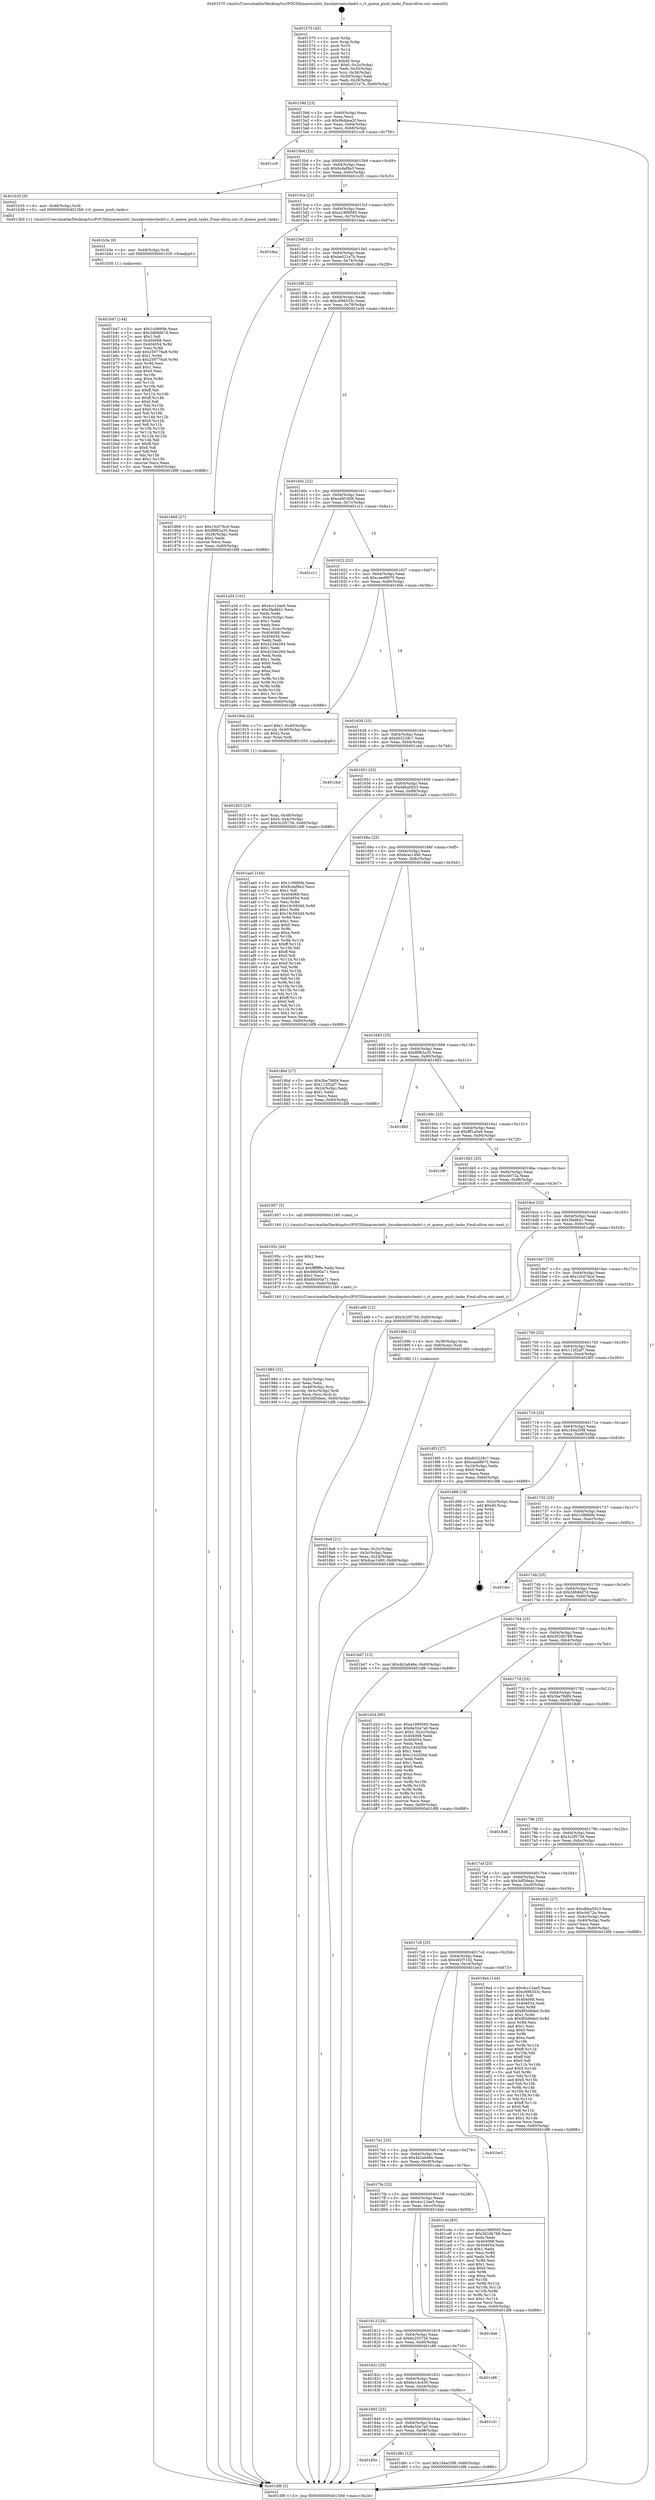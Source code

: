 digraph "0x401570" {
  label = "0x401570 (/mnt/c/Users/mathe/Desktop/tcc/POCII/binaries/extr_linuxkernelschedrt.c_rt_queue_push_tasks_Final-ollvm.out::main(0))"
  labelloc = "t"
  node[shape=record]

  Entry [label="",width=0.3,height=0.3,shape=circle,fillcolor=black,style=filled]
  "0x40159d" [label="{
     0x40159d [23]\l
     | [instrs]\l
     &nbsp;&nbsp;0x40159d \<+3\>: mov -0x60(%rbp),%eax\l
     &nbsp;&nbsp;0x4015a0 \<+2\>: mov %eax,%ecx\l
     &nbsp;&nbsp;0x4015a2 \<+6\>: sub $0x96ddea2f,%ecx\l
     &nbsp;&nbsp;0x4015a8 \<+3\>: mov %eax,-0x64(%rbp)\l
     &nbsp;&nbsp;0x4015ab \<+3\>: mov %ecx,-0x68(%rbp)\l
     &nbsp;&nbsp;0x4015ae \<+6\>: je 0000000000401cc9 \<main+0x759\>\l
  }"]
  "0x401cc9" [label="{
     0x401cc9\l
  }", style=dashed]
  "0x4015b4" [label="{
     0x4015b4 [22]\l
     | [instrs]\l
     &nbsp;&nbsp;0x4015b4 \<+5\>: jmp 00000000004015b9 \<main+0x49\>\l
     &nbsp;&nbsp;0x4015b9 \<+3\>: mov -0x64(%rbp),%eax\l
     &nbsp;&nbsp;0x4015bc \<+5\>: sub $0x9cdaf9a3,%eax\l
     &nbsp;&nbsp;0x4015c1 \<+3\>: mov %eax,-0x6c(%rbp)\l
     &nbsp;&nbsp;0x4015c4 \<+6\>: je 0000000000401b35 \<main+0x5c5\>\l
  }"]
  Exit [label="",width=0.3,height=0.3,shape=circle,fillcolor=black,style=filled,peripheries=2]
  "0x401b35" [label="{
     0x401b35 [9]\l
     | [instrs]\l
     &nbsp;&nbsp;0x401b35 \<+4\>: mov -0x48(%rbp),%rdi\l
     &nbsp;&nbsp;0x401b39 \<+5\>: call 00000000004013b0 \<rt_queue_push_tasks\>\l
     | [calls]\l
     &nbsp;&nbsp;0x4013b0 \{1\} (/mnt/c/Users/mathe/Desktop/tcc/POCII/binaries/extr_linuxkernelschedrt.c_rt_queue_push_tasks_Final-ollvm.out::rt_queue_push_tasks)\l
  }"]
  "0x4015ca" [label="{
     0x4015ca [22]\l
     | [instrs]\l
     &nbsp;&nbsp;0x4015ca \<+5\>: jmp 00000000004015cf \<main+0x5f\>\l
     &nbsp;&nbsp;0x4015cf \<+3\>: mov -0x64(%rbp),%eax\l
     &nbsp;&nbsp;0x4015d2 \<+5\>: sub $0xa1999585,%eax\l
     &nbsp;&nbsp;0x4015d7 \<+3\>: mov %eax,-0x70(%rbp)\l
     &nbsp;&nbsp;0x4015da \<+6\>: je 0000000000401dea \<main+0x87a\>\l
  }"]
  "0x40185e" [label="{
     0x40185e\l
  }", style=dashed]
  "0x401dea" [label="{
     0x401dea\l
  }", style=dashed]
  "0x4015e0" [label="{
     0x4015e0 [22]\l
     | [instrs]\l
     &nbsp;&nbsp;0x4015e0 \<+5\>: jmp 00000000004015e5 \<main+0x75\>\l
     &nbsp;&nbsp;0x4015e5 \<+3\>: mov -0x64(%rbp),%eax\l
     &nbsp;&nbsp;0x4015e8 \<+5\>: sub $0xbe021e7b,%eax\l
     &nbsp;&nbsp;0x4015ed \<+3\>: mov %eax,-0x74(%rbp)\l
     &nbsp;&nbsp;0x4015f0 \<+6\>: je 0000000000401868 \<main+0x2f8\>\l
  }"]
  "0x401d8c" [label="{
     0x401d8c [12]\l
     | [instrs]\l
     &nbsp;&nbsp;0x401d8c \<+7\>: movl $0x184a35f8,-0x60(%rbp)\l
     &nbsp;&nbsp;0x401d93 \<+5\>: jmp 0000000000401df8 \<main+0x888\>\l
  }"]
  "0x401868" [label="{
     0x401868 [27]\l
     | [instrs]\l
     &nbsp;&nbsp;0x401868 \<+5\>: mov $0x10c076cd,%eax\l
     &nbsp;&nbsp;0x40186d \<+5\>: mov $0xf9f82a35,%ecx\l
     &nbsp;&nbsp;0x401872 \<+3\>: mov -0x28(%rbp),%edx\l
     &nbsp;&nbsp;0x401875 \<+3\>: cmp $0x2,%edx\l
     &nbsp;&nbsp;0x401878 \<+3\>: cmovne %ecx,%eax\l
     &nbsp;&nbsp;0x40187b \<+3\>: mov %eax,-0x60(%rbp)\l
     &nbsp;&nbsp;0x40187e \<+5\>: jmp 0000000000401df8 \<main+0x888\>\l
  }"]
  "0x4015f6" [label="{
     0x4015f6 [22]\l
     | [instrs]\l
     &nbsp;&nbsp;0x4015f6 \<+5\>: jmp 00000000004015fb \<main+0x8b\>\l
     &nbsp;&nbsp;0x4015fb \<+3\>: mov -0x64(%rbp),%eax\l
     &nbsp;&nbsp;0x4015fe \<+5\>: sub $0xc698333c,%eax\l
     &nbsp;&nbsp;0x401603 \<+3\>: mov %eax,-0x78(%rbp)\l
     &nbsp;&nbsp;0x401606 \<+6\>: je 0000000000401a34 \<main+0x4c4\>\l
  }"]
  "0x401df8" [label="{
     0x401df8 [5]\l
     | [instrs]\l
     &nbsp;&nbsp;0x401df8 \<+5\>: jmp 000000000040159d \<main+0x2d\>\l
  }"]
  "0x401570" [label="{
     0x401570 [45]\l
     | [instrs]\l
     &nbsp;&nbsp;0x401570 \<+1\>: push %rbp\l
     &nbsp;&nbsp;0x401571 \<+3\>: mov %rsp,%rbp\l
     &nbsp;&nbsp;0x401574 \<+2\>: push %r15\l
     &nbsp;&nbsp;0x401576 \<+2\>: push %r14\l
     &nbsp;&nbsp;0x401578 \<+2\>: push %r12\l
     &nbsp;&nbsp;0x40157a \<+1\>: push %rbx\l
     &nbsp;&nbsp;0x40157b \<+7\>: sub $0xd0,%rsp\l
     &nbsp;&nbsp;0x401582 \<+7\>: movl $0x0,-0x2c(%rbp)\l
     &nbsp;&nbsp;0x401589 \<+3\>: mov %edi,-0x30(%rbp)\l
     &nbsp;&nbsp;0x40158c \<+4\>: mov %rsi,-0x38(%rbp)\l
     &nbsp;&nbsp;0x401590 \<+3\>: mov -0x30(%rbp),%edi\l
     &nbsp;&nbsp;0x401593 \<+3\>: mov %edi,-0x28(%rbp)\l
     &nbsp;&nbsp;0x401596 \<+7\>: movl $0xbe021e7b,-0x60(%rbp)\l
  }"]
  "0x401845" [label="{
     0x401845 [25]\l
     | [instrs]\l
     &nbsp;&nbsp;0x401845 \<+5\>: jmp 000000000040184a \<main+0x2da\>\l
     &nbsp;&nbsp;0x40184a \<+3\>: mov -0x64(%rbp),%eax\l
     &nbsp;&nbsp;0x40184d \<+5\>: sub $0x6e32e7a0,%eax\l
     &nbsp;&nbsp;0x401852 \<+6\>: mov %eax,-0xd8(%rbp)\l
     &nbsp;&nbsp;0x401858 \<+6\>: je 0000000000401d8c \<main+0x81c\>\l
  }"]
  "0x401a34" [label="{
     0x401a34 [101]\l
     | [instrs]\l
     &nbsp;&nbsp;0x401a34 \<+5\>: mov $0x4cc12ae5,%eax\l
     &nbsp;&nbsp;0x401a39 \<+5\>: mov $0x3fad641,%ecx\l
     &nbsp;&nbsp;0x401a3e \<+2\>: xor %edx,%edx\l
     &nbsp;&nbsp;0x401a40 \<+3\>: mov -0x4c(%rbp),%esi\l
     &nbsp;&nbsp;0x401a43 \<+3\>: sub $0x1,%edx\l
     &nbsp;&nbsp;0x401a46 \<+2\>: sub %edx,%esi\l
     &nbsp;&nbsp;0x401a48 \<+3\>: mov %esi,-0x4c(%rbp)\l
     &nbsp;&nbsp;0x401a4b \<+7\>: mov 0x404068,%edx\l
     &nbsp;&nbsp;0x401a52 \<+7\>: mov 0x404054,%esi\l
     &nbsp;&nbsp;0x401a59 \<+2\>: mov %edx,%edi\l
     &nbsp;&nbsp;0x401a5b \<+6\>: add $0x423de284,%edi\l
     &nbsp;&nbsp;0x401a61 \<+3\>: sub $0x1,%edi\l
     &nbsp;&nbsp;0x401a64 \<+6\>: sub $0x423de284,%edi\l
     &nbsp;&nbsp;0x401a6a \<+3\>: imul %edi,%edx\l
     &nbsp;&nbsp;0x401a6d \<+3\>: and $0x1,%edx\l
     &nbsp;&nbsp;0x401a70 \<+3\>: cmp $0x0,%edx\l
     &nbsp;&nbsp;0x401a73 \<+4\>: sete %r8b\l
     &nbsp;&nbsp;0x401a77 \<+3\>: cmp $0xa,%esi\l
     &nbsp;&nbsp;0x401a7a \<+4\>: setl %r9b\l
     &nbsp;&nbsp;0x401a7e \<+3\>: mov %r8b,%r10b\l
     &nbsp;&nbsp;0x401a81 \<+3\>: and %r9b,%r10b\l
     &nbsp;&nbsp;0x401a84 \<+3\>: xor %r9b,%r8b\l
     &nbsp;&nbsp;0x401a87 \<+3\>: or %r8b,%r10b\l
     &nbsp;&nbsp;0x401a8a \<+4\>: test $0x1,%r10b\l
     &nbsp;&nbsp;0x401a8e \<+3\>: cmovne %ecx,%eax\l
     &nbsp;&nbsp;0x401a91 \<+3\>: mov %eax,-0x60(%rbp)\l
     &nbsp;&nbsp;0x401a94 \<+5\>: jmp 0000000000401df8 \<main+0x888\>\l
  }"]
  "0x40160c" [label="{
     0x40160c [22]\l
     | [instrs]\l
     &nbsp;&nbsp;0x40160c \<+5\>: jmp 0000000000401611 \<main+0xa1\>\l
     &nbsp;&nbsp;0x401611 \<+3\>: mov -0x64(%rbp),%eax\l
     &nbsp;&nbsp;0x401614 \<+5\>: sub $0xca0f1806,%eax\l
     &nbsp;&nbsp;0x401619 \<+3\>: mov %eax,-0x7c(%rbp)\l
     &nbsp;&nbsp;0x40161c \<+6\>: je 0000000000401c11 \<main+0x6a1\>\l
  }"]
  "0x401c2c" [label="{
     0x401c2c\l
  }", style=dashed]
  "0x401c11" [label="{
     0x401c11\l
  }", style=dashed]
  "0x401622" [label="{
     0x401622 [22]\l
     | [instrs]\l
     &nbsp;&nbsp;0x401622 \<+5\>: jmp 0000000000401627 \<main+0xb7\>\l
     &nbsp;&nbsp;0x401627 \<+3\>: mov -0x64(%rbp),%eax\l
     &nbsp;&nbsp;0x40162a \<+5\>: sub $0xcaed9975,%eax\l
     &nbsp;&nbsp;0x40162f \<+3\>: mov %eax,-0x80(%rbp)\l
     &nbsp;&nbsp;0x401632 \<+6\>: je 000000000040190e \<main+0x39e\>\l
  }"]
  "0x40182c" [label="{
     0x40182c [25]\l
     | [instrs]\l
     &nbsp;&nbsp;0x40182c \<+5\>: jmp 0000000000401831 \<main+0x2c1\>\l
     &nbsp;&nbsp;0x401831 \<+3\>: mov -0x64(%rbp),%eax\l
     &nbsp;&nbsp;0x401834 \<+5\>: sub $0x6e1dc430,%eax\l
     &nbsp;&nbsp;0x401839 \<+6\>: mov %eax,-0xd4(%rbp)\l
     &nbsp;&nbsp;0x40183f \<+6\>: je 0000000000401c2c \<main+0x6bc\>\l
  }"]
  "0x40190e" [label="{
     0x40190e [23]\l
     | [instrs]\l
     &nbsp;&nbsp;0x40190e \<+7\>: movl $0x1,-0x40(%rbp)\l
     &nbsp;&nbsp;0x401915 \<+4\>: movslq -0x40(%rbp),%rax\l
     &nbsp;&nbsp;0x401919 \<+4\>: shl $0x2,%rax\l
     &nbsp;&nbsp;0x40191d \<+3\>: mov %rax,%rdi\l
     &nbsp;&nbsp;0x401920 \<+5\>: call 0000000000401050 \<malloc@plt\>\l
     | [calls]\l
     &nbsp;&nbsp;0x401050 \{1\} (unknown)\l
  }"]
  "0x401638" [label="{
     0x401638 [25]\l
     | [instrs]\l
     &nbsp;&nbsp;0x401638 \<+5\>: jmp 000000000040163d \<main+0xcd\>\l
     &nbsp;&nbsp;0x40163d \<+3\>: mov -0x64(%rbp),%eax\l
     &nbsp;&nbsp;0x401640 \<+5\>: sub $0xd03228c7,%eax\l
     &nbsp;&nbsp;0x401645 \<+6\>: mov %eax,-0x84(%rbp)\l
     &nbsp;&nbsp;0x40164b \<+6\>: je 0000000000401cbd \<main+0x74d\>\l
  }"]
  "0x401c86" [label="{
     0x401c86\l
  }", style=dashed]
  "0x401cbd" [label="{
     0x401cbd\l
  }", style=dashed]
  "0x401651" [label="{
     0x401651 [25]\l
     | [instrs]\l
     &nbsp;&nbsp;0x401651 \<+5\>: jmp 0000000000401656 \<main+0xe6\>\l
     &nbsp;&nbsp;0x401656 \<+3\>: mov -0x64(%rbp),%eax\l
     &nbsp;&nbsp;0x401659 \<+5\>: sub $0xd6ba5923,%eax\l
     &nbsp;&nbsp;0x40165e \<+6\>: mov %eax,-0x88(%rbp)\l
     &nbsp;&nbsp;0x401664 \<+6\>: je 0000000000401aa5 \<main+0x535\>\l
  }"]
  "0x401813" [label="{
     0x401813 [25]\l
     | [instrs]\l
     &nbsp;&nbsp;0x401813 \<+5\>: jmp 0000000000401818 \<main+0x2a8\>\l
     &nbsp;&nbsp;0x401818 \<+3\>: mov -0x64(%rbp),%eax\l
     &nbsp;&nbsp;0x40181b \<+5\>: sub $0x6c255726,%eax\l
     &nbsp;&nbsp;0x401820 \<+6\>: mov %eax,-0xd0(%rbp)\l
     &nbsp;&nbsp;0x401826 \<+6\>: je 0000000000401c86 \<main+0x716\>\l
  }"]
  "0x401aa5" [label="{
     0x401aa5 [144]\l
     | [instrs]\l
     &nbsp;&nbsp;0x401aa5 \<+5\>: mov $0x1c0680fe,%eax\l
     &nbsp;&nbsp;0x401aaa \<+5\>: mov $0x9cdaf9a3,%ecx\l
     &nbsp;&nbsp;0x401aaf \<+2\>: mov $0x1,%dl\l
     &nbsp;&nbsp;0x401ab1 \<+7\>: mov 0x404068,%esi\l
     &nbsp;&nbsp;0x401ab8 \<+7\>: mov 0x404054,%edi\l
     &nbsp;&nbsp;0x401abf \<+3\>: mov %esi,%r8d\l
     &nbsp;&nbsp;0x401ac2 \<+7\>: add $0x19c583dd,%r8d\l
     &nbsp;&nbsp;0x401ac9 \<+4\>: sub $0x1,%r8d\l
     &nbsp;&nbsp;0x401acd \<+7\>: sub $0x19c583dd,%r8d\l
     &nbsp;&nbsp;0x401ad4 \<+4\>: imul %r8d,%esi\l
     &nbsp;&nbsp;0x401ad8 \<+3\>: and $0x1,%esi\l
     &nbsp;&nbsp;0x401adb \<+3\>: cmp $0x0,%esi\l
     &nbsp;&nbsp;0x401ade \<+4\>: sete %r9b\l
     &nbsp;&nbsp;0x401ae2 \<+3\>: cmp $0xa,%edi\l
     &nbsp;&nbsp;0x401ae5 \<+4\>: setl %r10b\l
     &nbsp;&nbsp;0x401ae9 \<+3\>: mov %r9b,%r11b\l
     &nbsp;&nbsp;0x401aec \<+4\>: xor $0xff,%r11b\l
     &nbsp;&nbsp;0x401af0 \<+3\>: mov %r10b,%bl\l
     &nbsp;&nbsp;0x401af3 \<+3\>: xor $0xff,%bl\l
     &nbsp;&nbsp;0x401af6 \<+3\>: xor $0x0,%dl\l
     &nbsp;&nbsp;0x401af9 \<+3\>: mov %r11b,%r14b\l
     &nbsp;&nbsp;0x401afc \<+4\>: and $0x0,%r14b\l
     &nbsp;&nbsp;0x401b00 \<+3\>: and %dl,%r9b\l
     &nbsp;&nbsp;0x401b03 \<+3\>: mov %bl,%r15b\l
     &nbsp;&nbsp;0x401b06 \<+4\>: and $0x0,%r15b\l
     &nbsp;&nbsp;0x401b0a \<+3\>: and %dl,%r10b\l
     &nbsp;&nbsp;0x401b0d \<+3\>: or %r9b,%r14b\l
     &nbsp;&nbsp;0x401b10 \<+3\>: or %r10b,%r15b\l
     &nbsp;&nbsp;0x401b13 \<+3\>: xor %r15b,%r14b\l
     &nbsp;&nbsp;0x401b16 \<+3\>: or %bl,%r11b\l
     &nbsp;&nbsp;0x401b19 \<+4\>: xor $0xff,%r11b\l
     &nbsp;&nbsp;0x401b1d \<+3\>: or $0x0,%dl\l
     &nbsp;&nbsp;0x401b20 \<+3\>: and %dl,%r11b\l
     &nbsp;&nbsp;0x401b23 \<+3\>: or %r11b,%r14b\l
     &nbsp;&nbsp;0x401b26 \<+4\>: test $0x1,%r14b\l
     &nbsp;&nbsp;0x401b2a \<+3\>: cmovne %ecx,%eax\l
     &nbsp;&nbsp;0x401b2d \<+3\>: mov %eax,-0x60(%rbp)\l
     &nbsp;&nbsp;0x401b30 \<+5\>: jmp 0000000000401df8 \<main+0x888\>\l
  }"]
  "0x40166a" [label="{
     0x40166a [25]\l
     | [instrs]\l
     &nbsp;&nbsp;0x40166a \<+5\>: jmp 000000000040166f \<main+0xff\>\l
     &nbsp;&nbsp;0x40166f \<+3\>: mov -0x64(%rbp),%eax\l
     &nbsp;&nbsp;0x401672 \<+5\>: sub $0xdcac1480,%eax\l
     &nbsp;&nbsp;0x401677 \<+6\>: mov %eax,-0x8c(%rbp)\l
     &nbsp;&nbsp;0x40167d \<+6\>: je 00000000004018bd \<main+0x34d\>\l
  }"]
  "0x401dab" [label="{
     0x401dab\l
  }", style=dashed]
  "0x4018bd" [label="{
     0x4018bd [27]\l
     | [instrs]\l
     &nbsp;&nbsp;0x4018bd \<+5\>: mov $0x3be78df4,%eax\l
     &nbsp;&nbsp;0x4018c2 \<+5\>: mov $0x112f2af7,%ecx\l
     &nbsp;&nbsp;0x4018c7 \<+3\>: mov -0x24(%rbp),%edx\l
     &nbsp;&nbsp;0x4018ca \<+3\>: cmp $0x1,%edx\l
     &nbsp;&nbsp;0x4018cd \<+3\>: cmovl %ecx,%eax\l
     &nbsp;&nbsp;0x4018d0 \<+3\>: mov %eax,-0x60(%rbp)\l
     &nbsp;&nbsp;0x4018d3 \<+5\>: jmp 0000000000401df8 \<main+0x888\>\l
  }"]
  "0x401683" [label="{
     0x401683 [25]\l
     | [instrs]\l
     &nbsp;&nbsp;0x401683 \<+5\>: jmp 0000000000401688 \<main+0x118\>\l
     &nbsp;&nbsp;0x401688 \<+3\>: mov -0x64(%rbp),%eax\l
     &nbsp;&nbsp;0x40168b \<+5\>: sub $0xf9f82a35,%eax\l
     &nbsp;&nbsp;0x401690 \<+6\>: mov %eax,-0x90(%rbp)\l
     &nbsp;&nbsp;0x401696 \<+6\>: je 0000000000401883 \<main+0x313\>\l
  }"]
  "0x4017fa" [label="{
     0x4017fa [25]\l
     | [instrs]\l
     &nbsp;&nbsp;0x4017fa \<+5\>: jmp 00000000004017ff \<main+0x28f\>\l
     &nbsp;&nbsp;0x4017ff \<+3\>: mov -0x64(%rbp),%eax\l
     &nbsp;&nbsp;0x401802 \<+5\>: sub $0x4cc12ae5,%eax\l
     &nbsp;&nbsp;0x401807 \<+6\>: mov %eax,-0xcc(%rbp)\l
     &nbsp;&nbsp;0x40180d \<+6\>: je 0000000000401dab \<main+0x83b\>\l
  }"]
  "0x401883" [label="{
     0x401883\l
  }", style=dashed]
  "0x40169c" [label="{
     0x40169c [25]\l
     | [instrs]\l
     &nbsp;&nbsp;0x40169c \<+5\>: jmp 00000000004016a1 \<main+0x131\>\l
     &nbsp;&nbsp;0x4016a1 \<+3\>: mov -0x64(%rbp),%eax\l
     &nbsp;&nbsp;0x4016a4 \<+5\>: sub $0xfff1a5e9,%eax\l
     &nbsp;&nbsp;0x4016a9 \<+6\>: mov %eax,-0x94(%rbp)\l
     &nbsp;&nbsp;0x4016af \<+6\>: je 0000000000401c9f \<main+0x72f\>\l
  }"]
  "0x401cda" [label="{
     0x401cda [83]\l
     | [instrs]\l
     &nbsp;&nbsp;0x401cda \<+5\>: mov $0xa1999585,%eax\l
     &nbsp;&nbsp;0x401cdf \<+5\>: mov $0x302db788,%ecx\l
     &nbsp;&nbsp;0x401ce4 \<+2\>: xor %edx,%edx\l
     &nbsp;&nbsp;0x401ce6 \<+7\>: mov 0x404068,%esi\l
     &nbsp;&nbsp;0x401ced \<+7\>: mov 0x404054,%edi\l
     &nbsp;&nbsp;0x401cf4 \<+3\>: sub $0x1,%edx\l
     &nbsp;&nbsp;0x401cf7 \<+3\>: mov %esi,%r8d\l
     &nbsp;&nbsp;0x401cfa \<+3\>: add %edx,%r8d\l
     &nbsp;&nbsp;0x401cfd \<+4\>: imul %r8d,%esi\l
     &nbsp;&nbsp;0x401d01 \<+3\>: and $0x1,%esi\l
     &nbsp;&nbsp;0x401d04 \<+3\>: cmp $0x0,%esi\l
     &nbsp;&nbsp;0x401d07 \<+4\>: sete %r9b\l
     &nbsp;&nbsp;0x401d0b \<+3\>: cmp $0xa,%edi\l
     &nbsp;&nbsp;0x401d0e \<+4\>: setl %r10b\l
     &nbsp;&nbsp;0x401d12 \<+3\>: mov %r9b,%r11b\l
     &nbsp;&nbsp;0x401d15 \<+3\>: and %r10b,%r11b\l
     &nbsp;&nbsp;0x401d18 \<+3\>: xor %r10b,%r9b\l
     &nbsp;&nbsp;0x401d1b \<+3\>: or %r9b,%r11b\l
     &nbsp;&nbsp;0x401d1e \<+4\>: test $0x1,%r11b\l
     &nbsp;&nbsp;0x401d22 \<+3\>: cmovne %ecx,%eax\l
     &nbsp;&nbsp;0x401d25 \<+3\>: mov %eax,-0x60(%rbp)\l
     &nbsp;&nbsp;0x401d28 \<+5\>: jmp 0000000000401df8 \<main+0x888\>\l
  }"]
  "0x401c9f" [label="{
     0x401c9f\l
  }", style=dashed]
  "0x4016b5" [label="{
     0x4016b5 [25]\l
     | [instrs]\l
     &nbsp;&nbsp;0x4016b5 \<+5\>: jmp 00000000004016ba \<main+0x14a\>\l
     &nbsp;&nbsp;0x4016ba \<+3\>: mov -0x64(%rbp),%eax\l
     &nbsp;&nbsp;0x4016bd \<+5\>: sub $0xcb072a,%eax\l
     &nbsp;&nbsp;0x4016c2 \<+6\>: mov %eax,-0x98(%rbp)\l
     &nbsp;&nbsp;0x4016c8 \<+6\>: je 0000000000401957 \<main+0x3e7\>\l
  }"]
  "0x4017e1" [label="{
     0x4017e1 [25]\l
     | [instrs]\l
     &nbsp;&nbsp;0x4017e1 \<+5\>: jmp 00000000004017e6 \<main+0x276\>\l
     &nbsp;&nbsp;0x4017e6 \<+3\>: mov -0x64(%rbp),%eax\l
     &nbsp;&nbsp;0x4017e9 \<+5\>: sub $0x4b2a646e,%eax\l
     &nbsp;&nbsp;0x4017ee \<+6\>: mov %eax,-0xc8(%rbp)\l
     &nbsp;&nbsp;0x4017f4 \<+6\>: je 0000000000401cda \<main+0x76a\>\l
  }"]
  "0x401957" [label="{
     0x401957 [5]\l
     | [instrs]\l
     &nbsp;&nbsp;0x401957 \<+5\>: call 0000000000401160 \<next_i\>\l
     | [calls]\l
     &nbsp;&nbsp;0x401160 \{1\} (/mnt/c/Users/mathe/Desktop/tcc/POCII/binaries/extr_linuxkernelschedrt.c_rt_queue_push_tasks_Final-ollvm.out::next_i)\l
  }"]
  "0x4016ce" [label="{
     0x4016ce [25]\l
     | [instrs]\l
     &nbsp;&nbsp;0x4016ce \<+5\>: jmp 00000000004016d3 \<main+0x163\>\l
     &nbsp;&nbsp;0x4016d3 \<+3\>: mov -0x64(%rbp),%eax\l
     &nbsp;&nbsp;0x4016d6 \<+5\>: sub $0x3fad641,%eax\l
     &nbsp;&nbsp;0x4016db \<+6\>: mov %eax,-0x9c(%rbp)\l
     &nbsp;&nbsp;0x4016e1 \<+6\>: je 0000000000401a99 \<main+0x529\>\l
  }"]
  "0x401be3" [label="{
     0x401be3\l
  }", style=dashed]
  "0x401a99" [label="{
     0x401a99 [12]\l
     | [instrs]\l
     &nbsp;&nbsp;0x401a99 \<+7\>: movl $0x3c2f573d,-0x60(%rbp)\l
     &nbsp;&nbsp;0x401aa0 \<+5\>: jmp 0000000000401df8 \<main+0x888\>\l
  }"]
  "0x4016e7" [label="{
     0x4016e7 [25]\l
     | [instrs]\l
     &nbsp;&nbsp;0x4016e7 \<+5\>: jmp 00000000004016ec \<main+0x17c\>\l
     &nbsp;&nbsp;0x4016ec \<+3\>: mov -0x64(%rbp),%eax\l
     &nbsp;&nbsp;0x4016ef \<+5\>: sub $0x10c076cd,%eax\l
     &nbsp;&nbsp;0x4016f4 \<+6\>: mov %eax,-0xa0(%rbp)\l
     &nbsp;&nbsp;0x4016fa \<+6\>: je 000000000040189b \<main+0x32b\>\l
  }"]
  "0x401b47" [label="{
     0x401b47 [144]\l
     | [instrs]\l
     &nbsp;&nbsp;0x401b47 \<+5\>: mov $0x1c0680fe,%eax\l
     &nbsp;&nbsp;0x401b4c \<+5\>: mov $0x2d69dd7d,%ecx\l
     &nbsp;&nbsp;0x401b51 \<+2\>: mov $0x1,%dl\l
     &nbsp;&nbsp;0x401b53 \<+7\>: mov 0x404068,%esi\l
     &nbsp;&nbsp;0x401b5a \<+8\>: mov 0x404054,%r8d\l
     &nbsp;&nbsp;0x401b62 \<+3\>: mov %esi,%r9d\l
     &nbsp;&nbsp;0x401b65 \<+7\>: add $0x259776a9,%r9d\l
     &nbsp;&nbsp;0x401b6c \<+4\>: sub $0x1,%r9d\l
     &nbsp;&nbsp;0x401b70 \<+7\>: sub $0x259776a9,%r9d\l
     &nbsp;&nbsp;0x401b77 \<+4\>: imul %r9d,%esi\l
     &nbsp;&nbsp;0x401b7b \<+3\>: and $0x1,%esi\l
     &nbsp;&nbsp;0x401b7e \<+3\>: cmp $0x0,%esi\l
     &nbsp;&nbsp;0x401b81 \<+4\>: sete %r10b\l
     &nbsp;&nbsp;0x401b85 \<+4\>: cmp $0xa,%r8d\l
     &nbsp;&nbsp;0x401b89 \<+4\>: setl %r11b\l
     &nbsp;&nbsp;0x401b8d \<+3\>: mov %r10b,%bl\l
     &nbsp;&nbsp;0x401b90 \<+3\>: xor $0xff,%bl\l
     &nbsp;&nbsp;0x401b93 \<+3\>: mov %r11b,%r14b\l
     &nbsp;&nbsp;0x401b96 \<+4\>: xor $0xff,%r14b\l
     &nbsp;&nbsp;0x401b9a \<+3\>: xor $0x0,%dl\l
     &nbsp;&nbsp;0x401b9d \<+3\>: mov %bl,%r15b\l
     &nbsp;&nbsp;0x401ba0 \<+4\>: and $0x0,%r15b\l
     &nbsp;&nbsp;0x401ba4 \<+3\>: and %dl,%r10b\l
     &nbsp;&nbsp;0x401ba7 \<+3\>: mov %r14b,%r12b\l
     &nbsp;&nbsp;0x401baa \<+4\>: and $0x0,%r12b\l
     &nbsp;&nbsp;0x401bae \<+3\>: and %dl,%r11b\l
     &nbsp;&nbsp;0x401bb1 \<+3\>: or %r10b,%r15b\l
     &nbsp;&nbsp;0x401bb4 \<+3\>: or %r11b,%r12b\l
     &nbsp;&nbsp;0x401bb7 \<+3\>: xor %r12b,%r15b\l
     &nbsp;&nbsp;0x401bba \<+3\>: or %r14b,%bl\l
     &nbsp;&nbsp;0x401bbd \<+3\>: xor $0xff,%bl\l
     &nbsp;&nbsp;0x401bc0 \<+3\>: or $0x0,%dl\l
     &nbsp;&nbsp;0x401bc3 \<+2\>: and %dl,%bl\l
     &nbsp;&nbsp;0x401bc5 \<+3\>: or %bl,%r15b\l
     &nbsp;&nbsp;0x401bc8 \<+4\>: test $0x1,%r15b\l
     &nbsp;&nbsp;0x401bcc \<+3\>: cmovne %ecx,%eax\l
     &nbsp;&nbsp;0x401bcf \<+3\>: mov %eax,-0x60(%rbp)\l
     &nbsp;&nbsp;0x401bd2 \<+5\>: jmp 0000000000401df8 \<main+0x888\>\l
  }"]
  "0x40189b" [label="{
     0x40189b [13]\l
     | [instrs]\l
     &nbsp;&nbsp;0x40189b \<+4\>: mov -0x38(%rbp),%rax\l
     &nbsp;&nbsp;0x40189f \<+4\>: mov 0x8(%rax),%rdi\l
     &nbsp;&nbsp;0x4018a3 \<+5\>: call 0000000000401060 \<atoi@plt\>\l
     | [calls]\l
     &nbsp;&nbsp;0x401060 \{1\} (unknown)\l
  }"]
  "0x401700" [label="{
     0x401700 [25]\l
     | [instrs]\l
     &nbsp;&nbsp;0x401700 \<+5\>: jmp 0000000000401705 \<main+0x195\>\l
     &nbsp;&nbsp;0x401705 \<+3\>: mov -0x64(%rbp),%eax\l
     &nbsp;&nbsp;0x401708 \<+5\>: sub $0x112f2af7,%eax\l
     &nbsp;&nbsp;0x40170d \<+6\>: mov %eax,-0xa4(%rbp)\l
     &nbsp;&nbsp;0x401713 \<+6\>: je 00000000004018f3 \<main+0x383\>\l
  }"]
  "0x4018a8" [label="{
     0x4018a8 [21]\l
     | [instrs]\l
     &nbsp;&nbsp;0x4018a8 \<+3\>: mov %eax,-0x3c(%rbp)\l
     &nbsp;&nbsp;0x4018ab \<+3\>: mov -0x3c(%rbp),%eax\l
     &nbsp;&nbsp;0x4018ae \<+3\>: mov %eax,-0x24(%rbp)\l
     &nbsp;&nbsp;0x4018b1 \<+7\>: movl $0xdcac1480,-0x60(%rbp)\l
     &nbsp;&nbsp;0x4018b8 \<+5\>: jmp 0000000000401df8 \<main+0x888\>\l
  }"]
  "0x401b3e" [label="{
     0x401b3e [9]\l
     | [instrs]\l
     &nbsp;&nbsp;0x401b3e \<+4\>: mov -0x48(%rbp),%rdi\l
     &nbsp;&nbsp;0x401b42 \<+5\>: call 0000000000401030 \<free@plt\>\l
     | [calls]\l
     &nbsp;&nbsp;0x401030 \{1\} (unknown)\l
  }"]
  "0x4018f3" [label="{
     0x4018f3 [27]\l
     | [instrs]\l
     &nbsp;&nbsp;0x4018f3 \<+5\>: mov $0xd03228c7,%eax\l
     &nbsp;&nbsp;0x4018f8 \<+5\>: mov $0xcaed9975,%ecx\l
     &nbsp;&nbsp;0x4018fd \<+3\>: mov -0x24(%rbp),%edx\l
     &nbsp;&nbsp;0x401900 \<+3\>: cmp $0x0,%edx\l
     &nbsp;&nbsp;0x401903 \<+3\>: cmove %ecx,%eax\l
     &nbsp;&nbsp;0x401906 \<+3\>: mov %eax,-0x60(%rbp)\l
     &nbsp;&nbsp;0x401909 \<+5\>: jmp 0000000000401df8 \<main+0x888\>\l
  }"]
  "0x401719" [label="{
     0x401719 [25]\l
     | [instrs]\l
     &nbsp;&nbsp;0x401719 \<+5\>: jmp 000000000040171e \<main+0x1ae\>\l
     &nbsp;&nbsp;0x40171e \<+3\>: mov -0x64(%rbp),%eax\l
     &nbsp;&nbsp;0x401721 \<+5\>: sub $0x184a35f8,%eax\l
     &nbsp;&nbsp;0x401726 \<+6\>: mov %eax,-0xa8(%rbp)\l
     &nbsp;&nbsp;0x40172c \<+6\>: je 0000000000401d98 \<main+0x828\>\l
  }"]
  "0x401925" [label="{
     0x401925 [23]\l
     | [instrs]\l
     &nbsp;&nbsp;0x401925 \<+4\>: mov %rax,-0x48(%rbp)\l
     &nbsp;&nbsp;0x401929 \<+7\>: movl $0x0,-0x4c(%rbp)\l
     &nbsp;&nbsp;0x401930 \<+7\>: movl $0x3c2f573d,-0x60(%rbp)\l
     &nbsp;&nbsp;0x401937 \<+5\>: jmp 0000000000401df8 \<main+0x888\>\l
  }"]
  "0x4017c8" [label="{
     0x4017c8 [25]\l
     | [instrs]\l
     &nbsp;&nbsp;0x4017c8 \<+5\>: jmp 00000000004017cd \<main+0x25d\>\l
     &nbsp;&nbsp;0x4017cd \<+3\>: mov -0x64(%rbp),%eax\l
     &nbsp;&nbsp;0x4017d0 \<+5\>: sub $0x492f7102,%eax\l
     &nbsp;&nbsp;0x4017d5 \<+6\>: mov %eax,-0xc4(%rbp)\l
     &nbsp;&nbsp;0x4017db \<+6\>: je 0000000000401be3 \<main+0x673\>\l
  }"]
  "0x401d98" [label="{
     0x401d98 [19]\l
     | [instrs]\l
     &nbsp;&nbsp;0x401d98 \<+3\>: mov -0x2c(%rbp),%eax\l
     &nbsp;&nbsp;0x401d9b \<+7\>: add $0xd0,%rsp\l
     &nbsp;&nbsp;0x401da2 \<+1\>: pop %rbx\l
     &nbsp;&nbsp;0x401da3 \<+2\>: pop %r12\l
     &nbsp;&nbsp;0x401da5 \<+2\>: pop %r14\l
     &nbsp;&nbsp;0x401da7 \<+2\>: pop %r15\l
     &nbsp;&nbsp;0x401da9 \<+1\>: pop %rbp\l
     &nbsp;&nbsp;0x401daa \<+1\>: ret\l
  }"]
  "0x401732" [label="{
     0x401732 [25]\l
     | [instrs]\l
     &nbsp;&nbsp;0x401732 \<+5\>: jmp 0000000000401737 \<main+0x1c7\>\l
     &nbsp;&nbsp;0x401737 \<+3\>: mov -0x64(%rbp),%eax\l
     &nbsp;&nbsp;0x40173a \<+5\>: sub $0x1c0680fe,%eax\l
     &nbsp;&nbsp;0x40173f \<+6\>: mov %eax,-0xac(%rbp)\l
     &nbsp;&nbsp;0x401745 \<+6\>: je 0000000000401dcc \<main+0x85c\>\l
  }"]
  "0x4019a4" [label="{
     0x4019a4 [144]\l
     | [instrs]\l
     &nbsp;&nbsp;0x4019a4 \<+5\>: mov $0x4cc12ae5,%eax\l
     &nbsp;&nbsp;0x4019a9 \<+5\>: mov $0xc698333c,%ecx\l
     &nbsp;&nbsp;0x4019ae \<+2\>: mov $0x1,%dl\l
     &nbsp;&nbsp;0x4019b0 \<+7\>: mov 0x404068,%esi\l
     &nbsp;&nbsp;0x4019b7 \<+7\>: mov 0x404054,%edi\l
     &nbsp;&nbsp;0x4019be \<+3\>: mov %esi,%r8d\l
     &nbsp;&nbsp;0x4019c1 \<+7\>: add $0xf93d9de0,%r8d\l
     &nbsp;&nbsp;0x4019c8 \<+4\>: sub $0x1,%r8d\l
     &nbsp;&nbsp;0x4019cc \<+7\>: sub $0xf93d9de0,%r8d\l
     &nbsp;&nbsp;0x4019d3 \<+4\>: imul %r8d,%esi\l
     &nbsp;&nbsp;0x4019d7 \<+3\>: and $0x1,%esi\l
     &nbsp;&nbsp;0x4019da \<+3\>: cmp $0x0,%esi\l
     &nbsp;&nbsp;0x4019dd \<+4\>: sete %r9b\l
     &nbsp;&nbsp;0x4019e1 \<+3\>: cmp $0xa,%edi\l
     &nbsp;&nbsp;0x4019e4 \<+4\>: setl %r10b\l
     &nbsp;&nbsp;0x4019e8 \<+3\>: mov %r9b,%r11b\l
     &nbsp;&nbsp;0x4019eb \<+4\>: xor $0xff,%r11b\l
     &nbsp;&nbsp;0x4019ef \<+3\>: mov %r10b,%bl\l
     &nbsp;&nbsp;0x4019f2 \<+3\>: xor $0xff,%bl\l
     &nbsp;&nbsp;0x4019f5 \<+3\>: xor $0x0,%dl\l
     &nbsp;&nbsp;0x4019f8 \<+3\>: mov %r11b,%r14b\l
     &nbsp;&nbsp;0x4019fb \<+4\>: and $0x0,%r14b\l
     &nbsp;&nbsp;0x4019ff \<+3\>: and %dl,%r9b\l
     &nbsp;&nbsp;0x401a02 \<+3\>: mov %bl,%r15b\l
     &nbsp;&nbsp;0x401a05 \<+4\>: and $0x0,%r15b\l
     &nbsp;&nbsp;0x401a09 \<+3\>: and %dl,%r10b\l
     &nbsp;&nbsp;0x401a0c \<+3\>: or %r9b,%r14b\l
     &nbsp;&nbsp;0x401a0f \<+3\>: or %r10b,%r15b\l
     &nbsp;&nbsp;0x401a12 \<+3\>: xor %r15b,%r14b\l
     &nbsp;&nbsp;0x401a15 \<+3\>: or %bl,%r11b\l
     &nbsp;&nbsp;0x401a18 \<+4\>: xor $0xff,%r11b\l
     &nbsp;&nbsp;0x401a1c \<+3\>: or $0x0,%dl\l
     &nbsp;&nbsp;0x401a1f \<+3\>: and %dl,%r11b\l
     &nbsp;&nbsp;0x401a22 \<+3\>: or %r11b,%r14b\l
     &nbsp;&nbsp;0x401a25 \<+4\>: test $0x1,%r14b\l
     &nbsp;&nbsp;0x401a29 \<+3\>: cmovne %ecx,%eax\l
     &nbsp;&nbsp;0x401a2c \<+3\>: mov %eax,-0x60(%rbp)\l
     &nbsp;&nbsp;0x401a2f \<+5\>: jmp 0000000000401df8 \<main+0x888\>\l
  }"]
  "0x401dcc" [label="{
     0x401dcc\l
  }", style=dashed]
  "0x40174b" [label="{
     0x40174b [25]\l
     | [instrs]\l
     &nbsp;&nbsp;0x40174b \<+5\>: jmp 0000000000401750 \<main+0x1e0\>\l
     &nbsp;&nbsp;0x401750 \<+3\>: mov -0x64(%rbp),%eax\l
     &nbsp;&nbsp;0x401753 \<+5\>: sub $0x2d69dd7d,%eax\l
     &nbsp;&nbsp;0x401758 \<+6\>: mov %eax,-0xb0(%rbp)\l
     &nbsp;&nbsp;0x40175e \<+6\>: je 0000000000401bd7 \<main+0x667\>\l
  }"]
  "0x401984" [label="{
     0x401984 [32]\l
     | [instrs]\l
     &nbsp;&nbsp;0x401984 \<+6\>: mov -0xdc(%rbp),%ecx\l
     &nbsp;&nbsp;0x40198a \<+3\>: imul %eax,%ecx\l
     &nbsp;&nbsp;0x40198d \<+4\>: mov -0x48(%rbp),%rsi\l
     &nbsp;&nbsp;0x401991 \<+4\>: movslq -0x4c(%rbp),%rdi\l
     &nbsp;&nbsp;0x401995 \<+3\>: mov %ecx,(%rsi,%rdi,4)\l
     &nbsp;&nbsp;0x401998 \<+7\>: movl $0x3df5deac,-0x60(%rbp)\l
     &nbsp;&nbsp;0x40199f \<+5\>: jmp 0000000000401df8 \<main+0x888\>\l
  }"]
  "0x401bd7" [label="{
     0x401bd7 [12]\l
     | [instrs]\l
     &nbsp;&nbsp;0x401bd7 \<+7\>: movl $0x4b2a646e,-0x60(%rbp)\l
     &nbsp;&nbsp;0x401bde \<+5\>: jmp 0000000000401df8 \<main+0x888\>\l
  }"]
  "0x401764" [label="{
     0x401764 [25]\l
     | [instrs]\l
     &nbsp;&nbsp;0x401764 \<+5\>: jmp 0000000000401769 \<main+0x1f9\>\l
     &nbsp;&nbsp;0x401769 \<+3\>: mov -0x64(%rbp),%eax\l
     &nbsp;&nbsp;0x40176c \<+5\>: sub $0x302db788,%eax\l
     &nbsp;&nbsp;0x401771 \<+6\>: mov %eax,-0xb4(%rbp)\l
     &nbsp;&nbsp;0x401777 \<+6\>: je 0000000000401d2d \<main+0x7bd\>\l
  }"]
  "0x40195c" [label="{
     0x40195c [40]\l
     | [instrs]\l
     &nbsp;&nbsp;0x40195c \<+5\>: mov $0x2,%ecx\l
     &nbsp;&nbsp;0x401961 \<+1\>: cltd\l
     &nbsp;&nbsp;0x401962 \<+2\>: idiv %ecx\l
     &nbsp;&nbsp;0x401964 \<+6\>: imul $0xfffffffe,%edx,%ecx\l
     &nbsp;&nbsp;0x40196a \<+6\>: sub $0x66b00a71,%ecx\l
     &nbsp;&nbsp;0x401970 \<+3\>: add $0x1,%ecx\l
     &nbsp;&nbsp;0x401973 \<+6\>: add $0x66b00a71,%ecx\l
     &nbsp;&nbsp;0x401979 \<+6\>: mov %ecx,-0xdc(%rbp)\l
     &nbsp;&nbsp;0x40197f \<+5\>: call 0000000000401160 \<next_i\>\l
     | [calls]\l
     &nbsp;&nbsp;0x401160 \{1\} (/mnt/c/Users/mathe/Desktop/tcc/POCII/binaries/extr_linuxkernelschedrt.c_rt_queue_push_tasks_Final-ollvm.out::next_i)\l
  }"]
  "0x401d2d" [label="{
     0x401d2d [95]\l
     | [instrs]\l
     &nbsp;&nbsp;0x401d2d \<+5\>: mov $0xa1999585,%eax\l
     &nbsp;&nbsp;0x401d32 \<+5\>: mov $0x6e32e7a0,%ecx\l
     &nbsp;&nbsp;0x401d37 \<+7\>: movl $0x0,-0x2c(%rbp)\l
     &nbsp;&nbsp;0x401d3e \<+7\>: mov 0x404068,%edx\l
     &nbsp;&nbsp;0x401d45 \<+7\>: mov 0x404054,%esi\l
     &nbsp;&nbsp;0x401d4c \<+2\>: mov %edx,%edi\l
     &nbsp;&nbsp;0x401d4e \<+6\>: sub $0xc142d5bb,%edi\l
     &nbsp;&nbsp;0x401d54 \<+3\>: sub $0x1,%edi\l
     &nbsp;&nbsp;0x401d57 \<+6\>: add $0xc142d5bb,%edi\l
     &nbsp;&nbsp;0x401d5d \<+3\>: imul %edi,%edx\l
     &nbsp;&nbsp;0x401d60 \<+3\>: and $0x1,%edx\l
     &nbsp;&nbsp;0x401d63 \<+3\>: cmp $0x0,%edx\l
     &nbsp;&nbsp;0x401d66 \<+4\>: sete %r8b\l
     &nbsp;&nbsp;0x401d6a \<+3\>: cmp $0xa,%esi\l
     &nbsp;&nbsp;0x401d6d \<+4\>: setl %r9b\l
     &nbsp;&nbsp;0x401d71 \<+3\>: mov %r8b,%r10b\l
     &nbsp;&nbsp;0x401d74 \<+3\>: and %r9b,%r10b\l
     &nbsp;&nbsp;0x401d77 \<+3\>: xor %r9b,%r8b\l
     &nbsp;&nbsp;0x401d7a \<+3\>: or %r8b,%r10b\l
     &nbsp;&nbsp;0x401d7d \<+4\>: test $0x1,%r10b\l
     &nbsp;&nbsp;0x401d81 \<+3\>: cmovne %ecx,%eax\l
     &nbsp;&nbsp;0x401d84 \<+3\>: mov %eax,-0x60(%rbp)\l
     &nbsp;&nbsp;0x401d87 \<+5\>: jmp 0000000000401df8 \<main+0x888\>\l
  }"]
  "0x40177d" [label="{
     0x40177d [25]\l
     | [instrs]\l
     &nbsp;&nbsp;0x40177d \<+5\>: jmp 0000000000401782 \<main+0x212\>\l
     &nbsp;&nbsp;0x401782 \<+3\>: mov -0x64(%rbp),%eax\l
     &nbsp;&nbsp;0x401785 \<+5\>: sub $0x3be78df4,%eax\l
     &nbsp;&nbsp;0x40178a \<+6\>: mov %eax,-0xb8(%rbp)\l
     &nbsp;&nbsp;0x401790 \<+6\>: je 00000000004018d8 \<main+0x368\>\l
  }"]
  "0x4017af" [label="{
     0x4017af [25]\l
     | [instrs]\l
     &nbsp;&nbsp;0x4017af \<+5\>: jmp 00000000004017b4 \<main+0x244\>\l
     &nbsp;&nbsp;0x4017b4 \<+3\>: mov -0x64(%rbp),%eax\l
     &nbsp;&nbsp;0x4017b7 \<+5\>: sub $0x3df5deac,%eax\l
     &nbsp;&nbsp;0x4017bc \<+6\>: mov %eax,-0xc0(%rbp)\l
     &nbsp;&nbsp;0x4017c2 \<+6\>: je 00000000004019a4 \<main+0x434\>\l
  }"]
  "0x4018d8" [label="{
     0x4018d8\l
  }", style=dashed]
  "0x401796" [label="{
     0x401796 [25]\l
     | [instrs]\l
     &nbsp;&nbsp;0x401796 \<+5\>: jmp 000000000040179b \<main+0x22b\>\l
     &nbsp;&nbsp;0x40179b \<+3\>: mov -0x64(%rbp),%eax\l
     &nbsp;&nbsp;0x40179e \<+5\>: sub $0x3c2f573d,%eax\l
     &nbsp;&nbsp;0x4017a3 \<+6\>: mov %eax,-0xbc(%rbp)\l
     &nbsp;&nbsp;0x4017a9 \<+6\>: je 000000000040193c \<main+0x3cc\>\l
  }"]
  "0x40193c" [label="{
     0x40193c [27]\l
     | [instrs]\l
     &nbsp;&nbsp;0x40193c \<+5\>: mov $0xd6ba5923,%eax\l
     &nbsp;&nbsp;0x401941 \<+5\>: mov $0xcb072a,%ecx\l
     &nbsp;&nbsp;0x401946 \<+3\>: mov -0x4c(%rbp),%edx\l
     &nbsp;&nbsp;0x401949 \<+3\>: cmp -0x40(%rbp),%edx\l
     &nbsp;&nbsp;0x40194c \<+3\>: cmovl %ecx,%eax\l
     &nbsp;&nbsp;0x40194f \<+3\>: mov %eax,-0x60(%rbp)\l
     &nbsp;&nbsp;0x401952 \<+5\>: jmp 0000000000401df8 \<main+0x888\>\l
  }"]
  Entry -> "0x401570" [label=" 1"]
  "0x40159d" -> "0x401cc9" [label=" 0"]
  "0x40159d" -> "0x4015b4" [label=" 18"]
  "0x401d98" -> Exit [label=" 1"]
  "0x4015b4" -> "0x401b35" [label=" 1"]
  "0x4015b4" -> "0x4015ca" [label=" 17"]
  "0x401d8c" -> "0x401df8" [label=" 1"]
  "0x4015ca" -> "0x401dea" [label=" 0"]
  "0x4015ca" -> "0x4015e0" [label=" 17"]
  "0x401845" -> "0x40185e" [label=" 0"]
  "0x4015e0" -> "0x401868" [label=" 1"]
  "0x4015e0" -> "0x4015f6" [label=" 16"]
  "0x401868" -> "0x401df8" [label=" 1"]
  "0x401570" -> "0x40159d" [label=" 1"]
  "0x401df8" -> "0x40159d" [label=" 17"]
  "0x401845" -> "0x401d8c" [label=" 1"]
  "0x4015f6" -> "0x401a34" [label=" 1"]
  "0x4015f6" -> "0x40160c" [label=" 15"]
  "0x40182c" -> "0x401845" [label=" 1"]
  "0x40160c" -> "0x401c11" [label=" 0"]
  "0x40160c" -> "0x401622" [label=" 15"]
  "0x40182c" -> "0x401c2c" [label=" 0"]
  "0x401622" -> "0x40190e" [label=" 1"]
  "0x401622" -> "0x401638" [label=" 14"]
  "0x401813" -> "0x40182c" [label=" 1"]
  "0x401638" -> "0x401cbd" [label=" 0"]
  "0x401638" -> "0x401651" [label=" 14"]
  "0x401813" -> "0x401c86" [label=" 0"]
  "0x401651" -> "0x401aa5" [label=" 1"]
  "0x401651" -> "0x40166a" [label=" 13"]
  "0x4017fa" -> "0x401813" [label=" 1"]
  "0x40166a" -> "0x4018bd" [label=" 1"]
  "0x40166a" -> "0x401683" [label=" 12"]
  "0x4017fa" -> "0x401dab" [label=" 0"]
  "0x401683" -> "0x401883" [label=" 0"]
  "0x401683" -> "0x40169c" [label=" 12"]
  "0x401d2d" -> "0x401df8" [label=" 1"]
  "0x40169c" -> "0x401c9f" [label=" 0"]
  "0x40169c" -> "0x4016b5" [label=" 12"]
  "0x401cda" -> "0x401df8" [label=" 1"]
  "0x4016b5" -> "0x401957" [label=" 1"]
  "0x4016b5" -> "0x4016ce" [label=" 11"]
  "0x4017e1" -> "0x401cda" [label=" 1"]
  "0x4016ce" -> "0x401a99" [label=" 1"]
  "0x4016ce" -> "0x4016e7" [label=" 10"]
  "0x4017e1" -> "0x4017fa" [label=" 1"]
  "0x4016e7" -> "0x40189b" [label=" 1"]
  "0x4016e7" -> "0x401700" [label=" 9"]
  "0x40189b" -> "0x4018a8" [label=" 1"]
  "0x4018a8" -> "0x401df8" [label=" 1"]
  "0x4018bd" -> "0x401df8" [label=" 1"]
  "0x4017c8" -> "0x401be3" [label=" 0"]
  "0x401700" -> "0x4018f3" [label=" 1"]
  "0x401700" -> "0x401719" [label=" 8"]
  "0x4018f3" -> "0x401df8" [label=" 1"]
  "0x40190e" -> "0x401925" [label=" 1"]
  "0x401925" -> "0x401df8" [label=" 1"]
  "0x4017c8" -> "0x4017e1" [label=" 2"]
  "0x401719" -> "0x401d98" [label=" 1"]
  "0x401719" -> "0x401732" [label=" 7"]
  "0x401bd7" -> "0x401df8" [label=" 1"]
  "0x401732" -> "0x401dcc" [label=" 0"]
  "0x401732" -> "0x40174b" [label=" 7"]
  "0x401b47" -> "0x401df8" [label=" 1"]
  "0x40174b" -> "0x401bd7" [label=" 1"]
  "0x40174b" -> "0x401764" [label=" 6"]
  "0x401b35" -> "0x401b3e" [label=" 1"]
  "0x401764" -> "0x401d2d" [label=" 1"]
  "0x401764" -> "0x40177d" [label=" 5"]
  "0x401aa5" -> "0x401df8" [label=" 1"]
  "0x40177d" -> "0x4018d8" [label=" 0"]
  "0x40177d" -> "0x401796" [label=" 5"]
  "0x401a99" -> "0x401df8" [label=" 1"]
  "0x401796" -> "0x40193c" [label=" 2"]
  "0x401796" -> "0x4017af" [label=" 3"]
  "0x40193c" -> "0x401df8" [label=" 2"]
  "0x401957" -> "0x40195c" [label=" 1"]
  "0x40195c" -> "0x401984" [label=" 1"]
  "0x401984" -> "0x401df8" [label=" 1"]
  "0x401b3e" -> "0x401b47" [label=" 1"]
  "0x4017af" -> "0x4019a4" [label=" 1"]
  "0x4017af" -> "0x4017c8" [label=" 2"]
  "0x4019a4" -> "0x401df8" [label=" 1"]
  "0x401a34" -> "0x401df8" [label=" 1"]
}
